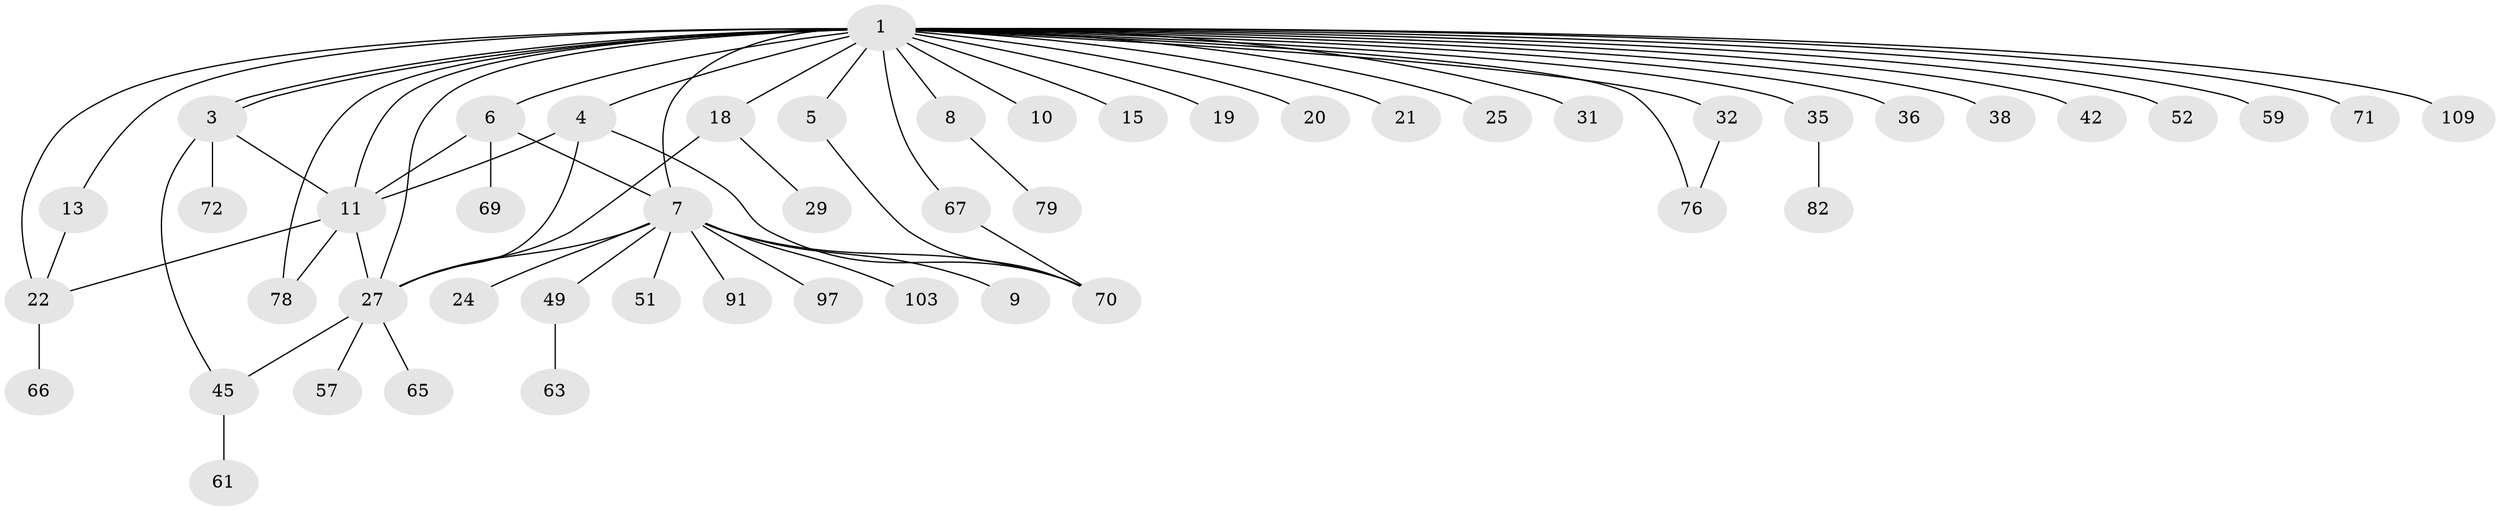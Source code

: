 // original degree distribution, {7: 0.024, 30: 0.008, 3: 0.16, 4: 0.056, 12: 0.016, 2: 0.168, 1: 0.504, 22: 0.008, 8: 0.008, 15: 0.008, 6: 0.016, 5: 0.024}
// Generated by graph-tools (version 1.1) at 2025/18/03/04/25 18:18:11]
// undirected, 50 vertices, 66 edges
graph export_dot {
graph [start="1"]
  node [color=gray90,style=filled];
  1 [super="+73+47+2"];
  3 [super="+101+60"];
  4 [super="+68+30"];
  5 [super="+64"];
  6 [super="+55+74"];
  7;
  8;
  9;
  10;
  11 [super="+50+88+123+34"];
  13;
  15 [super="+46"];
  18 [super="+28"];
  19;
  20;
  21;
  22 [super="+26+23"];
  24;
  25;
  27 [super="+75+44+118+107+110+40+56"];
  29;
  31;
  32 [super="+96"];
  35 [super="+58+53"];
  36;
  38;
  42;
  45;
  49;
  51;
  52;
  57;
  59;
  61;
  63;
  65;
  66;
  67 [super="+102"];
  69;
  70 [super="+83"];
  71;
  72;
  76 [super="+115"];
  78;
  79;
  82 [super="+113+124"];
  91;
  97;
  103;
  109 [super="+121"];
  1 -- 3;
  1 -- 3;
  1 -- 38;
  1 -- 42 [weight=2];
  1 -- 4;
  1 -- 5 [weight=5];
  1 -- 6 [weight=3];
  1 -- 7;
  1 -- 8;
  1 -- 10 [weight=2];
  1 -- 11 [weight=3];
  1 -- 13;
  1 -- 15 [weight=2];
  1 -- 18;
  1 -- 19;
  1 -- 20;
  1 -- 21;
  1 -- 25;
  1 -- 27 [weight=2];
  1 -- 31;
  1 -- 32;
  1 -- 35 [weight=2];
  1 -- 36;
  1 -- 52;
  1 -- 59;
  1 -- 67;
  1 -- 71;
  1 -- 76;
  1 -- 78;
  1 -- 109;
  1 -- 22 [weight=2];
  3 -- 45;
  3 -- 72;
  3 -- 11;
  4 -- 11;
  4 -- 27;
  4 -- 70;
  5 -- 70;
  6 -- 7 [weight=2];
  6 -- 69;
  6 -- 11;
  7 -- 9;
  7 -- 24;
  7 -- 49;
  7 -- 51;
  7 -- 91;
  7 -- 97;
  7 -- 103;
  7 -- 70;
  7 -- 27;
  8 -- 79;
  11 -- 27;
  11 -- 78 [weight=2];
  11 -- 22;
  13 -- 22;
  18 -- 29;
  18 -- 27;
  22 -- 66;
  27 -- 57;
  27 -- 65;
  27 -- 45;
  32 -- 76;
  35 -- 82;
  45 -- 61;
  49 -- 63;
  67 -- 70;
}
